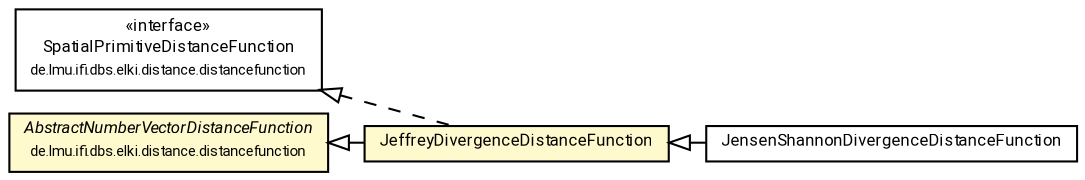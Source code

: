 #!/usr/local/bin/dot
#
# Class diagram 
# Generated by UMLGraph version R5_7_2-60-g0e99a6 (http://www.spinellis.gr/umlgraph/)
#

digraph G {
	graph [fontnames="svg"]
	edge [fontname="Roboto",fontsize=7,labelfontname="Roboto",labelfontsize=7,color="black"];
	node [fontname="Roboto",fontcolor="black",fontsize=8,shape=plaintext,margin=0,width=0,height=0];
	nodesep=0.15;
	ranksep=0.25;
	rankdir=LR;
	// de.lmu.ifi.dbs.elki.distance.distancefunction.SpatialPrimitiveDistanceFunction<V extends de.lmu.ifi.dbs.elki.data.spatial.SpatialComparable>
	c5566889 [label=<<table title="de.lmu.ifi.dbs.elki.distance.distancefunction.SpatialPrimitiveDistanceFunction" border="0" cellborder="1" cellspacing="0" cellpadding="2" href="../SpatialPrimitiveDistanceFunction.html" target="_parent">
		<tr><td><table border="0" cellspacing="0" cellpadding="1">
		<tr><td align="center" balign="center"> &#171;interface&#187; </td></tr>
		<tr><td align="center" balign="center"> <font face="Roboto">SpatialPrimitiveDistanceFunction</font> </td></tr>
		<tr><td align="center" balign="center"> <font face="Roboto" point-size="7.0">de.lmu.ifi.dbs.elki.distance.distancefunction</font> </td></tr>
		</table></td></tr>
		</table>>, URL="../SpatialPrimitiveDistanceFunction.html"];
	// de.lmu.ifi.dbs.elki.distance.distancefunction.probabilistic.JeffreyDivergenceDistanceFunction
	c5567226 [label=<<table title="de.lmu.ifi.dbs.elki.distance.distancefunction.probabilistic.JeffreyDivergenceDistanceFunction" border="0" cellborder="1" cellspacing="0" cellpadding="2" bgcolor="lemonChiffon" href="JeffreyDivergenceDistanceFunction.html" target="_parent">
		<tr><td><table border="0" cellspacing="0" cellpadding="1">
		<tr><td align="center" balign="center"> <font face="Roboto">JeffreyDivergenceDistanceFunction</font> </td></tr>
		</table></td></tr>
		</table>>, URL="JeffreyDivergenceDistanceFunction.html"];
	// de.lmu.ifi.dbs.elki.distance.distancefunction.probabilistic.JensenShannonDivergenceDistanceFunction
	c5567234 [label=<<table title="de.lmu.ifi.dbs.elki.distance.distancefunction.probabilistic.JensenShannonDivergenceDistanceFunction" border="0" cellborder="1" cellspacing="0" cellpadding="2" href="JensenShannonDivergenceDistanceFunction.html" target="_parent">
		<tr><td><table border="0" cellspacing="0" cellpadding="1">
		<tr><td align="center" balign="center"> <font face="Roboto">JensenShannonDivergenceDistanceFunction</font> </td></tr>
		</table></td></tr>
		</table>>, URL="JensenShannonDivergenceDistanceFunction.html"];
	// de.lmu.ifi.dbs.elki.distance.distancefunction.AbstractNumberVectorDistanceFunction
	c5567289 [label=<<table title="de.lmu.ifi.dbs.elki.distance.distancefunction.AbstractNumberVectorDistanceFunction" border="0" cellborder="1" cellspacing="0" cellpadding="2" bgcolor="LemonChiffon" href="../AbstractNumberVectorDistanceFunction.html" target="_parent">
		<tr><td><table border="0" cellspacing="0" cellpadding="1">
		<tr><td align="center" balign="center"> <font face="Roboto"><i>AbstractNumberVectorDistanceFunction</i></font> </td></tr>
		<tr><td align="center" balign="center"> <font face="Roboto" point-size="7.0">de.lmu.ifi.dbs.elki.distance.distancefunction</font> </td></tr>
		</table></td></tr>
		</table>>, URL="../AbstractNumberVectorDistanceFunction.html"];
	// de.lmu.ifi.dbs.elki.distance.distancefunction.probabilistic.JeffreyDivergenceDistanceFunction extends de.lmu.ifi.dbs.elki.distance.distancefunction.AbstractNumberVectorDistanceFunction
	c5567289 -> c5567226 [arrowtail=empty,dir=back,weight=10];
	// de.lmu.ifi.dbs.elki.distance.distancefunction.probabilistic.JeffreyDivergenceDistanceFunction implements de.lmu.ifi.dbs.elki.distance.distancefunction.SpatialPrimitiveDistanceFunction<V extends de.lmu.ifi.dbs.elki.data.spatial.SpatialComparable>
	c5566889 -> c5567226 [arrowtail=empty,style=dashed,dir=back,weight=9];
	// de.lmu.ifi.dbs.elki.distance.distancefunction.probabilistic.JensenShannonDivergenceDistanceFunction extends de.lmu.ifi.dbs.elki.distance.distancefunction.probabilistic.JeffreyDivergenceDistanceFunction
	c5567226 -> c5567234 [arrowtail=empty,dir=back,weight=10];
}

